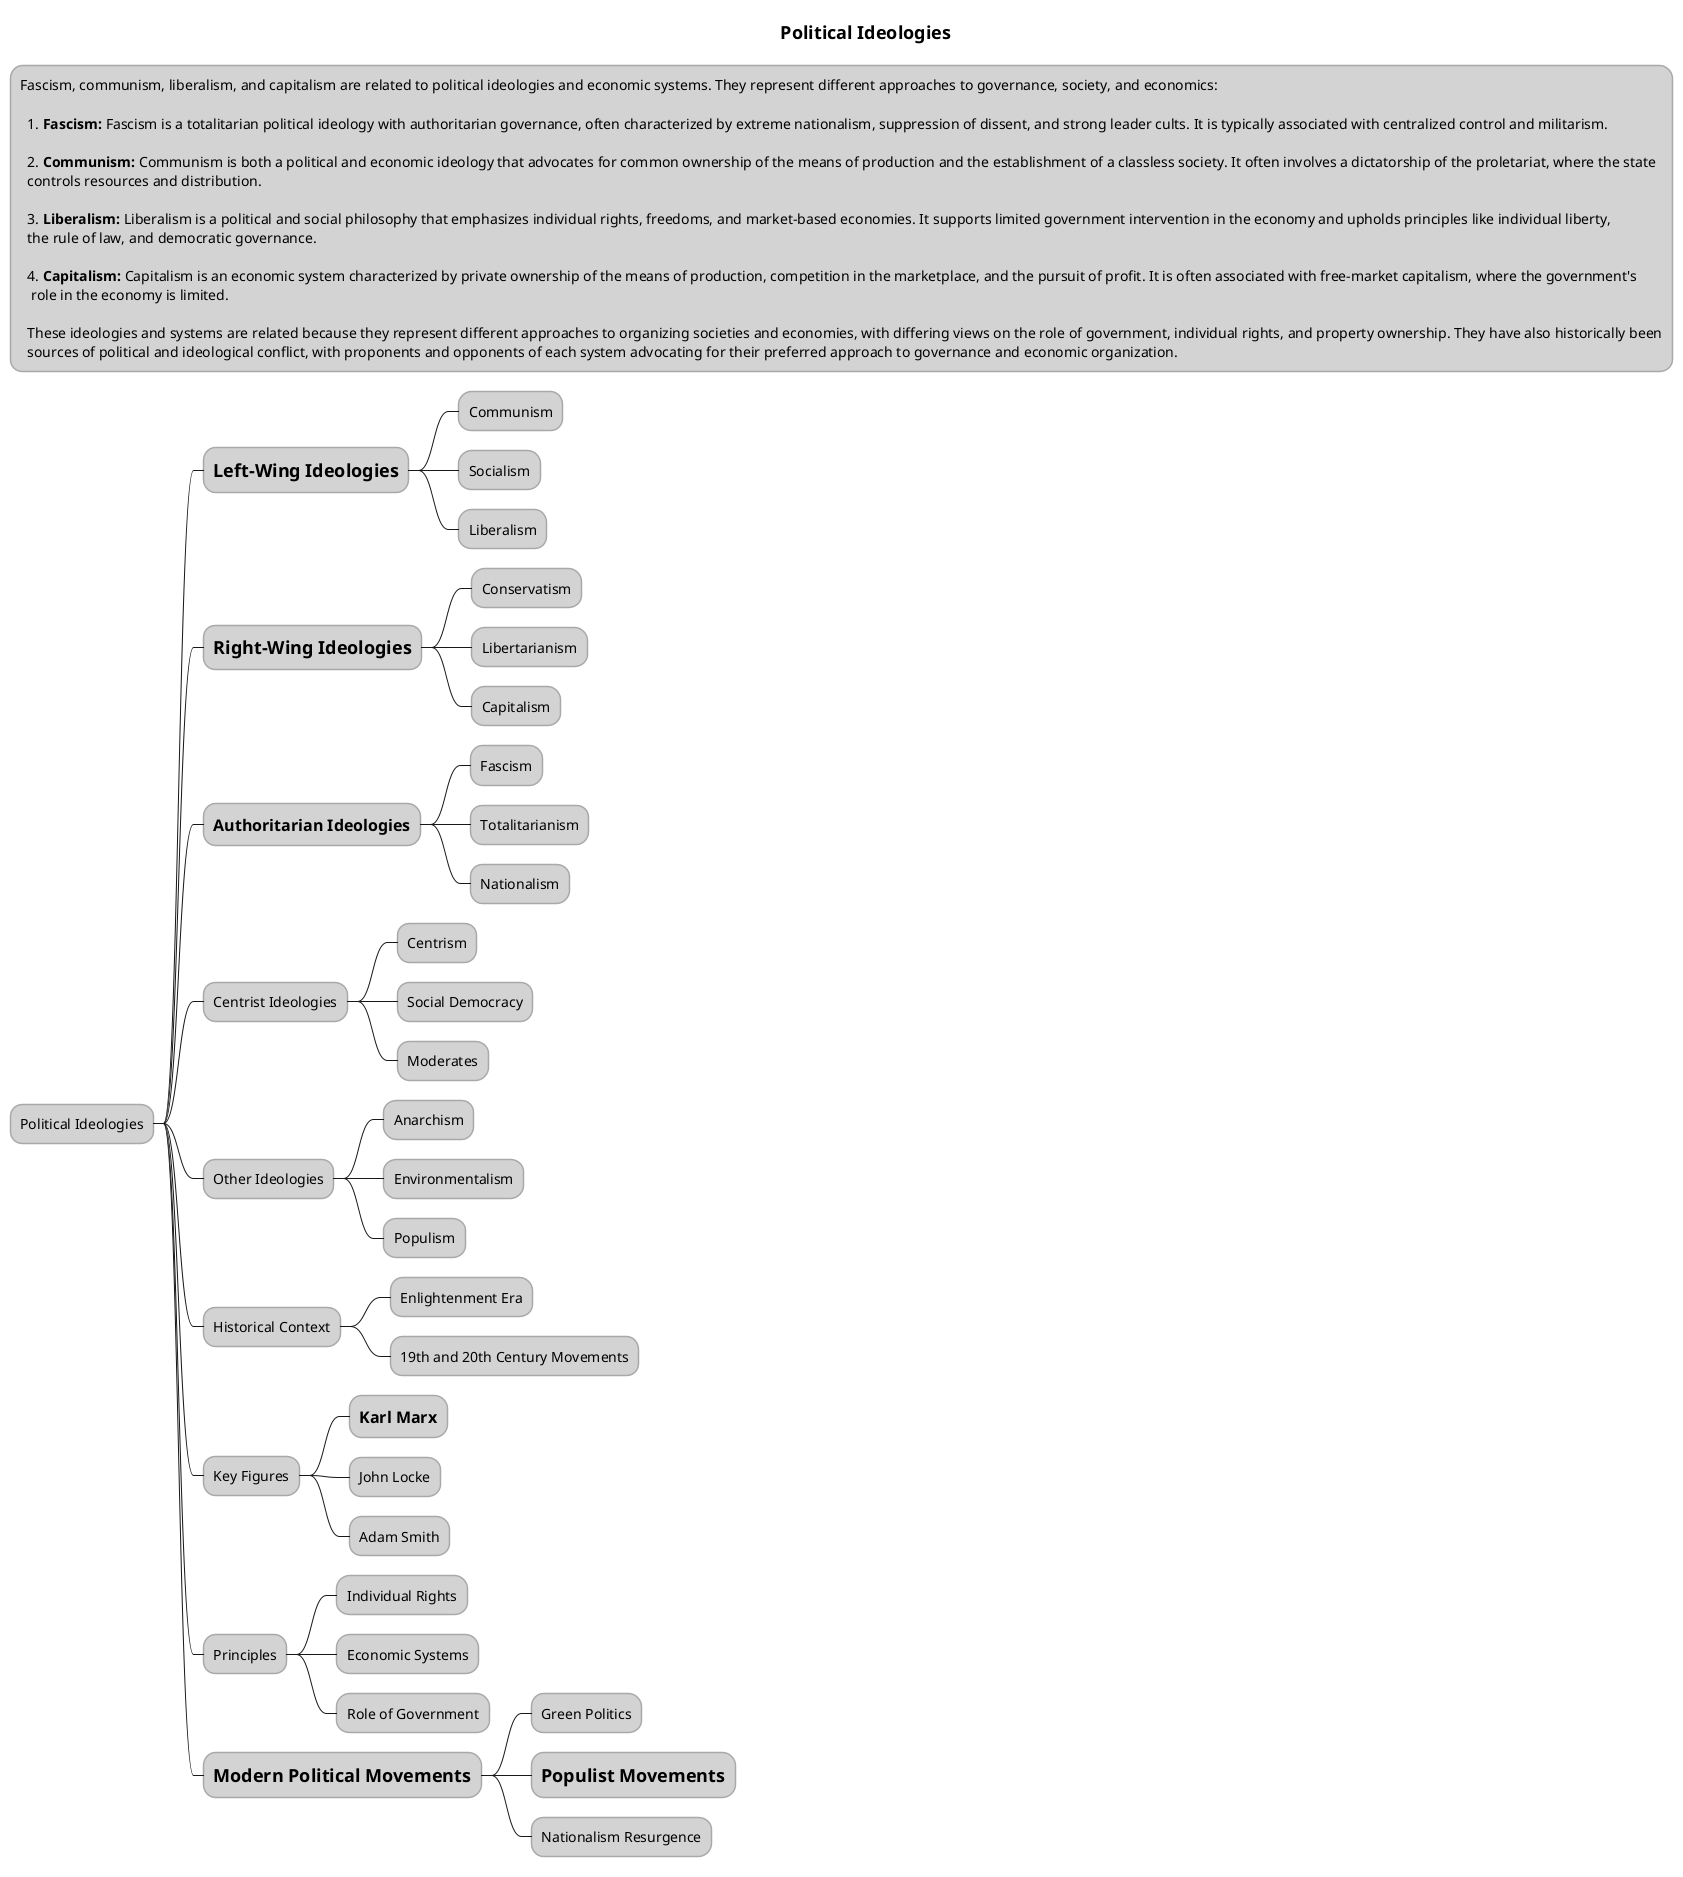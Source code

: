 @startmindmap
title = Political Ideologies

skinparam node {
    BackgroundColor LightGray
    BorderColor DarkGray
}
*:Fascism, communism, liberalism, and capitalism are related to political ideologies and economic systems. They represent different approaches to governance, society, and economics:

  1. **Fascism:** Fascism is a totalitarian political ideology with authoritarian governance, often characterized by extreme nationalism, suppression of dissent, and strong leader cults. It is typically associated with centralized control and militarism.

  2. **Communism:** Communism is both a political and economic ideology that advocates for common ownership of the means of production and the establishment of a classless society. It often involves a dictatorship of the proletariat, where the state
  controls resources and distribution.

  3. **Liberalism:** Liberalism is a political and social philosophy that emphasizes individual rights, freedoms, and market-based economies. It supports limited government intervention in the economy and upholds principles like individual liberty,
  the rule of law, and democratic governance.

  4. **Capitalism:** Capitalism is an economic system characterized by private ownership of the means of production, competition in the marketplace, and the pursuit of profit. It is often associated with free-market capitalism, where the government's
   role in the economy is limited.

  These ideologies and systems are related because they represent different approaches to organizing societies and economies, with differing views on the role of government, individual rights, and property ownership. They have also historically been
  sources of political and ideological conflict, with proponents and opponents of each system advocating for their preferred approach to governance and economic organization.;

* Political Ideologies
** =Left-Wing Ideologies
*** Communism
*** Socialism
*** Liberalism

** =Right-Wing Ideologies
*** Conservatism
*** Libertarianism
*** Capitalism

** ==Authoritarian Ideologies
*** Fascism
*** Totalitarianism
*** Nationalism

** Centrist Ideologies
*** Centrism
*** Social Democracy
*** Moderates

** Other Ideologies
*** Anarchism
*** Environmentalism
*** Populism

** Historical Context
*** Enlightenment Era
*** 19th and 20th Century Movements

** Key Figures
*** ==Karl Marx
*** John Locke
*** Adam Smith

** Principles
*** Individual Rights
*** Economic Systems
*** Role of Government

** =Modern Political Movements
*** Green Politics
*** =Populist Movements
*** Nationalism Resurgence
@endmindmap
